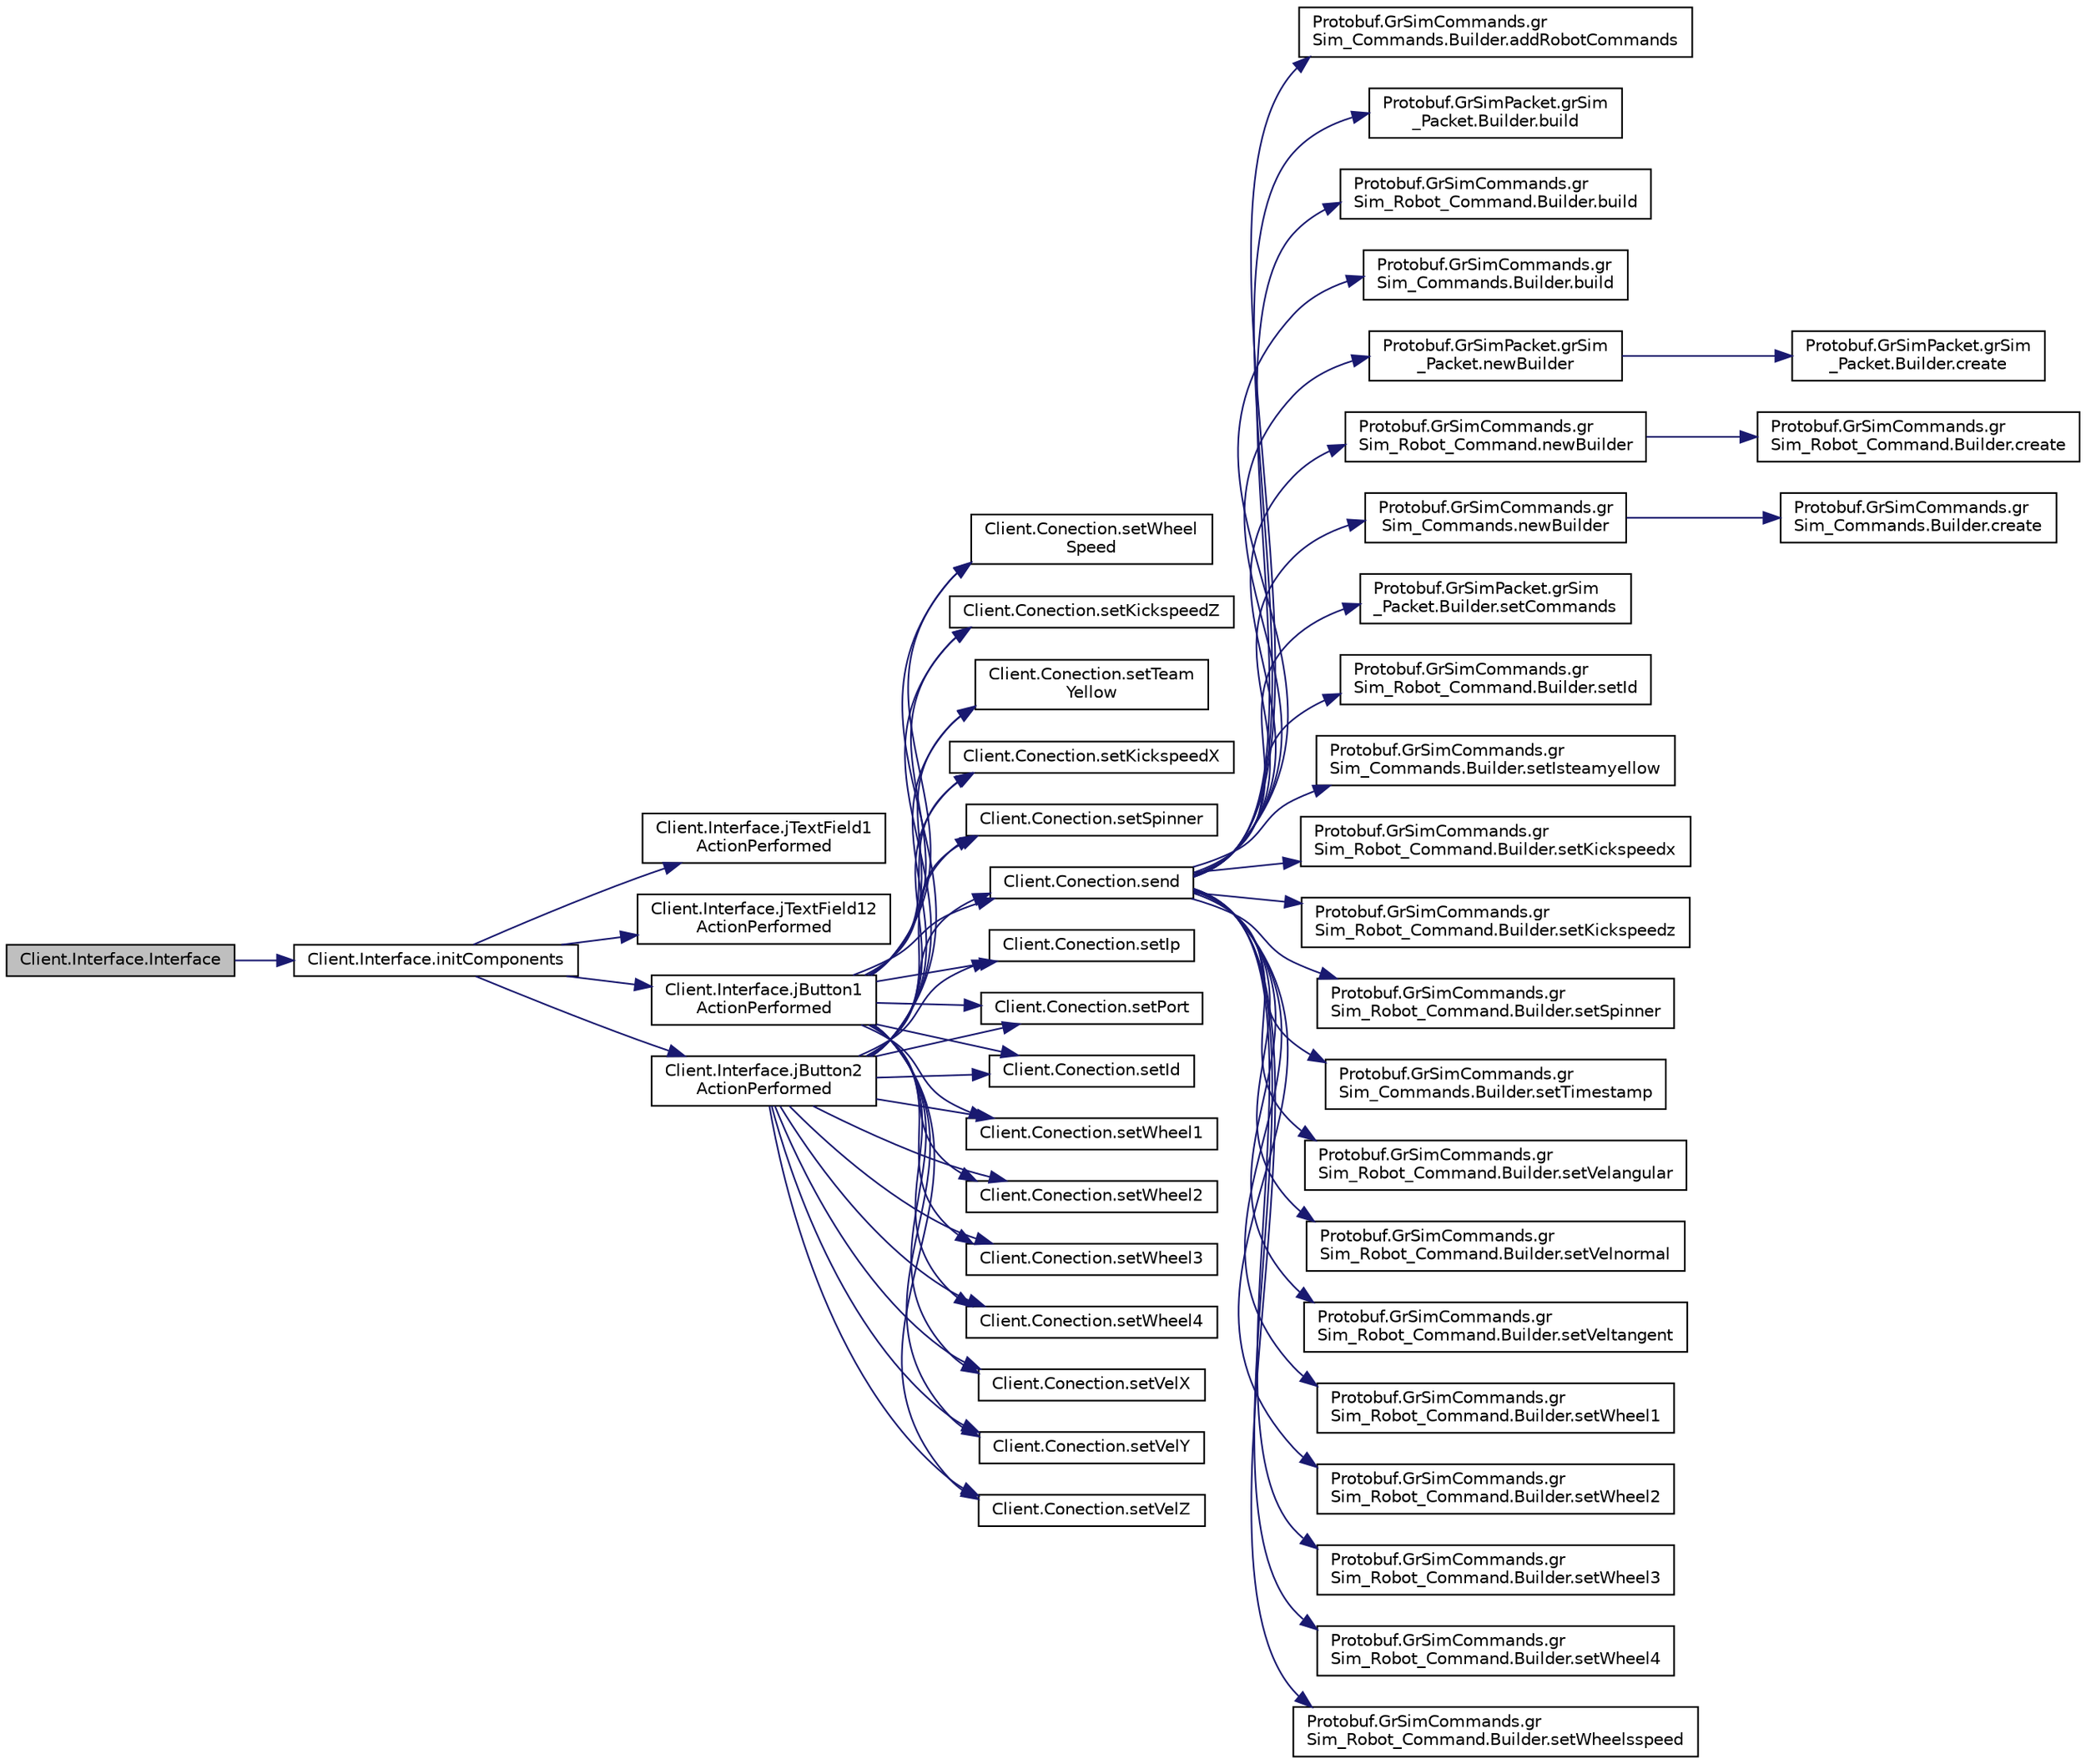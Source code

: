 digraph "Client.Interface.Interface"
{
 // INTERACTIVE_SVG=YES
  edge [fontname="Helvetica",fontsize="10",labelfontname="Helvetica",labelfontsize="10"];
  node [fontname="Helvetica",fontsize="10",shape=record];
  rankdir="LR";
  Node1 [label="Client.Interface.Interface",height=0.2,width=0.4,color="black", fillcolor="grey75", style="filled", fontcolor="black"];
  Node1 -> Node2 [color="midnightblue",fontsize="10",style="solid",fontname="Helvetica"];
  Node2 [label="Client.Interface.initComponents",height=0.2,width=0.4,color="black", fillcolor="white", style="filled",URL="$d2/ddc/class_client_1_1_interface.html#a9e16e6e02c811d0b0f2971becf4cba2f"];
  Node2 -> Node3 [color="midnightblue",fontsize="10",style="solid",fontname="Helvetica"];
  Node3 [label="Client.Interface.jTextField1\lActionPerformed",height=0.2,width=0.4,color="black", fillcolor="white", style="filled",URL="$d2/ddc/class_client_1_1_interface.html#a5a34e51b432df40f89212618dc99b744"];
  Node2 -> Node4 [color="midnightblue",fontsize="10",style="solid",fontname="Helvetica"];
  Node4 [label="Client.Interface.jTextField12\lActionPerformed",height=0.2,width=0.4,color="black", fillcolor="white", style="filled",URL="$d2/ddc/class_client_1_1_interface.html#a74fb0438a7addb3e87926d767eb7ed4a"];
  Node2 -> Node5 [color="midnightblue",fontsize="10",style="solid",fontname="Helvetica"];
  Node5 [label="Client.Interface.jButton1\lActionPerformed",height=0.2,width=0.4,color="black", fillcolor="white", style="filled",URL="$d2/ddc/class_client_1_1_interface.html#a777051b7817d99fafc49942e8a2dd685"];
  Node5 -> Node6 [color="midnightblue",fontsize="10",style="solid",fontname="Helvetica"];
  Node6 [label="Client.Conection.setIp",height=0.2,width=0.4,color="black", fillcolor="white", style="filled",URL="$d1/dc4/class_client_1_1_conection.html#a157ba860e7793761a1c6a2286a238d65"];
  Node5 -> Node7 [color="midnightblue",fontsize="10",style="solid",fontname="Helvetica"];
  Node7 [label="Client.Conection.setPort",height=0.2,width=0.4,color="black", fillcolor="white", style="filled",URL="$d1/dc4/class_client_1_1_conection.html#a98e1db23fa0eb1c605465589c78e42a2"];
  Node5 -> Node8 [color="midnightblue",fontsize="10",style="solid",fontname="Helvetica"];
  Node8 [label="Client.Conection.setId",height=0.2,width=0.4,color="black", fillcolor="white", style="filled",URL="$d1/dc4/class_client_1_1_conection.html#ac532c33c4bf5fe973e1e37159a937c98"];
  Node5 -> Node9 [color="midnightblue",fontsize="10",style="solid",fontname="Helvetica"];
  Node9 [label="Client.Conection.setWheel1",height=0.2,width=0.4,color="black", fillcolor="white", style="filled",URL="$d1/dc4/class_client_1_1_conection.html#a32873ff690203c81ed9ee95242294d82"];
  Node5 -> Node10 [color="midnightblue",fontsize="10",style="solid",fontname="Helvetica"];
  Node10 [label="Client.Conection.setWheel2",height=0.2,width=0.4,color="black", fillcolor="white", style="filled",URL="$d1/dc4/class_client_1_1_conection.html#a91e45f2991877ab1221015abc4021e49"];
  Node5 -> Node11 [color="midnightblue",fontsize="10",style="solid",fontname="Helvetica"];
  Node11 [label="Client.Conection.setWheel3",height=0.2,width=0.4,color="black", fillcolor="white", style="filled",URL="$d1/dc4/class_client_1_1_conection.html#a0340ec589ed8d79d961a16322998cde7"];
  Node5 -> Node12 [color="midnightblue",fontsize="10",style="solid",fontname="Helvetica"];
  Node12 [label="Client.Conection.setWheel4",height=0.2,width=0.4,color="black", fillcolor="white", style="filled",URL="$d1/dc4/class_client_1_1_conection.html#a5c3c050aaa9dbcf67f2d0889cbf49345"];
  Node5 -> Node13 [color="midnightblue",fontsize="10",style="solid",fontname="Helvetica"];
  Node13 [label="Client.Conection.setVelX",height=0.2,width=0.4,color="black", fillcolor="white", style="filled",URL="$d1/dc4/class_client_1_1_conection.html#a4b02a32521ad17f2af4099115e00cc9e"];
  Node5 -> Node14 [color="midnightblue",fontsize="10",style="solid",fontname="Helvetica"];
  Node14 [label="Client.Conection.setVelY",height=0.2,width=0.4,color="black", fillcolor="white", style="filled",URL="$d1/dc4/class_client_1_1_conection.html#a59ab62fb0e2b6d4f7c18a352d16e79c8"];
  Node5 -> Node15 [color="midnightblue",fontsize="10",style="solid",fontname="Helvetica"];
  Node15 [label="Client.Conection.setVelZ",height=0.2,width=0.4,color="black", fillcolor="white", style="filled",URL="$d1/dc4/class_client_1_1_conection.html#a324d1e41b90f6f7143c228290b25067e"];
  Node5 -> Node16 [color="midnightblue",fontsize="10",style="solid",fontname="Helvetica"];
  Node16 [label="Client.Conection.setWheel\lSpeed",height=0.2,width=0.4,color="black", fillcolor="white", style="filled",URL="$d1/dc4/class_client_1_1_conection.html#af6314d0ce7a125406bdfa606a1ed356b"];
  Node5 -> Node17 [color="midnightblue",fontsize="10",style="solid",fontname="Helvetica"];
  Node17 [label="Client.Conection.setKickspeedZ",height=0.2,width=0.4,color="black", fillcolor="white", style="filled",URL="$d1/dc4/class_client_1_1_conection.html#acab89f1ddda6051c1b25ee22121de7a1"];
  Node5 -> Node18 [color="midnightblue",fontsize="10",style="solid",fontname="Helvetica"];
  Node18 [label="Client.Conection.setTeam\lYellow",height=0.2,width=0.4,color="black", fillcolor="white", style="filled",URL="$d1/dc4/class_client_1_1_conection.html#a445cd17e08935e3b7834b4f4e923a3cc"];
  Node5 -> Node19 [color="midnightblue",fontsize="10",style="solid",fontname="Helvetica"];
  Node19 [label="Client.Conection.setKickspeedX",height=0.2,width=0.4,color="black", fillcolor="white", style="filled",URL="$d1/dc4/class_client_1_1_conection.html#a9663a977e4727a154d03299e43e14f12"];
  Node5 -> Node20 [color="midnightblue",fontsize="10",style="solid",fontname="Helvetica"];
  Node20 [label="Client.Conection.setSpinner",height=0.2,width=0.4,color="black", fillcolor="white", style="filled",URL="$d1/dc4/class_client_1_1_conection.html#a99d8f2e8a0e996d22a334f3b62de00be"];
  Node5 -> Node21 [color="midnightblue",fontsize="10",style="solid",fontname="Helvetica"];
  Node21 [label="Client.Conection.send",height=0.2,width=0.4,color="black", fillcolor="white", style="filled",URL="$d1/dc4/class_client_1_1_conection.html#ab60bc951fb7422421e3a246f783c3356"];
  Node21 -> Node22 [color="midnightblue",fontsize="10",style="solid",fontname="Helvetica"];
  Node22 [label="Protobuf.GrSimCommands.gr\lSim_Commands.Builder.addRobotCommands",height=0.2,width=0.4,color="black", fillcolor="white", style="filled",URL="$d6/db7/class_protobuf_1_1_gr_sim_commands_1_1gr_sim___commands_1_1_builder.html#a668b11a7d3ca1f9d54eb13503f3bab53"];
  Node21 -> Node23 [color="midnightblue",fontsize="10",style="solid",fontname="Helvetica"];
  Node23 [label="Protobuf.GrSimPacket.grSim\l_Packet.Builder.build",height=0.2,width=0.4,color="black", fillcolor="white", style="filled",URL="$da/da7/class_protobuf_1_1_gr_sim_packet_1_1gr_sim___packet_1_1_builder.html#ad0e7f805b15b09d248ca88ef46db4c94"];
  Node21 -> Node24 [color="midnightblue",fontsize="10",style="solid",fontname="Helvetica"];
  Node24 [label="Protobuf.GrSimCommands.gr\lSim_Robot_Command.Builder.build",height=0.2,width=0.4,color="black", fillcolor="white", style="filled",URL="$d8/d7f/class_protobuf_1_1_gr_sim_commands_1_1gr_sim___robot___command_1_1_builder.html#aa5d805bd624ffa9bf95fa38444bab52c"];
  Node21 -> Node25 [color="midnightblue",fontsize="10",style="solid",fontname="Helvetica"];
  Node25 [label="Protobuf.GrSimCommands.gr\lSim_Commands.Builder.build",height=0.2,width=0.4,color="black", fillcolor="white", style="filled",URL="$d6/db7/class_protobuf_1_1_gr_sim_commands_1_1gr_sim___commands_1_1_builder.html#a30c1e6091fbf9c583ad99adc3482aef5"];
  Node21 -> Node26 [color="midnightblue",fontsize="10",style="solid",fontname="Helvetica"];
  Node26 [label="Protobuf.GrSimPacket.grSim\l_Packet.newBuilder",height=0.2,width=0.4,color="black", fillcolor="white", style="filled",URL="$db/d90/class_protobuf_1_1_gr_sim_packet_1_1gr_sim___packet.html#abaeb24e0fe5c17475f87d26a148995bf"];
  Node26 -> Node27 [color="midnightblue",fontsize="10",style="solid",fontname="Helvetica"];
  Node27 [label="Protobuf.GrSimPacket.grSim\l_Packet.Builder.create",height=0.2,width=0.4,color="black", fillcolor="white", style="filled",URL="$da/da7/class_protobuf_1_1_gr_sim_packet_1_1gr_sim___packet_1_1_builder.html#ad9e5d8bf2bd9df8057b9c26c385bdc48"];
  Node21 -> Node28 [color="midnightblue",fontsize="10",style="solid",fontname="Helvetica"];
  Node28 [label="Protobuf.GrSimCommands.gr\lSim_Robot_Command.newBuilder",height=0.2,width=0.4,color="black", fillcolor="white", style="filled",URL="$d2/d31/class_protobuf_1_1_gr_sim_commands_1_1gr_sim___robot___command.html#a55999bd931ed51c03454b836a48e2847"];
  Node28 -> Node29 [color="midnightblue",fontsize="10",style="solid",fontname="Helvetica"];
  Node29 [label="Protobuf.GrSimCommands.gr\lSim_Robot_Command.Builder.create",height=0.2,width=0.4,color="black", fillcolor="white", style="filled",URL="$d8/d7f/class_protobuf_1_1_gr_sim_commands_1_1gr_sim___robot___command_1_1_builder.html#a83ba63ec88915c50343c50fe76595e92"];
  Node21 -> Node30 [color="midnightblue",fontsize="10",style="solid",fontname="Helvetica"];
  Node30 [label="Protobuf.GrSimCommands.gr\lSim_Commands.newBuilder",height=0.2,width=0.4,color="black", fillcolor="white", style="filled",URL="$df/d61/class_protobuf_1_1_gr_sim_commands_1_1gr_sim___commands.html#abef748dbf3814ec4446d5c5f1f3d6e3b"];
  Node30 -> Node31 [color="midnightblue",fontsize="10",style="solid",fontname="Helvetica"];
  Node31 [label="Protobuf.GrSimCommands.gr\lSim_Commands.Builder.create",height=0.2,width=0.4,color="black", fillcolor="white", style="filled",URL="$d6/db7/class_protobuf_1_1_gr_sim_commands_1_1gr_sim___commands_1_1_builder.html#a3633ba493f3b63e95cd907c029688273"];
  Node21 -> Node32 [color="midnightblue",fontsize="10",style="solid",fontname="Helvetica"];
  Node32 [label="Protobuf.GrSimPacket.grSim\l_Packet.Builder.setCommands",height=0.2,width=0.4,color="black", fillcolor="white", style="filled",URL="$da/da7/class_protobuf_1_1_gr_sim_packet_1_1gr_sim___packet_1_1_builder.html#a9d1706622cdac87e169b85032bc64fc2"];
  Node21 -> Node33 [color="midnightblue",fontsize="10",style="solid",fontname="Helvetica"];
  Node33 [label="Protobuf.GrSimCommands.gr\lSim_Robot_Command.Builder.setId",height=0.2,width=0.4,color="black", fillcolor="white", style="filled",URL="$d8/d7f/class_protobuf_1_1_gr_sim_commands_1_1gr_sim___robot___command_1_1_builder.html#a73fde4c05b5a5de670345e27fbe997cc"];
  Node21 -> Node34 [color="midnightblue",fontsize="10",style="solid",fontname="Helvetica"];
  Node34 [label="Protobuf.GrSimCommands.gr\lSim_Commands.Builder.setIsteamyellow",height=0.2,width=0.4,color="black", fillcolor="white", style="filled",URL="$d6/db7/class_protobuf_1_1_gr_sim_commands_1_1gr_sim___commands_1_1_builder.html#a92aab7b2c430b63521f65a5a41990e1d"];
  Node21 -> Node35 [color="midnightblue",fontsize="10",style="solid",fontname="Helvetica"];
  Node35 [label="Protobuf.GrSimCommands.gr\lSim_Robot_Command.Builder.setKickspeedx",height=0.2,width=0.4,color="black", fillcolor="white", style="filled",URL="$d8/d7f/class_protobuf_1_1_gr_sim_commands_1_1gr_sim___robot___command_1_1_builder.html#a7d4e5d90095cf966817f397b7e25996d"];
  Node21 -> Node36 [color="midnightblue",fontsize="10",style="solid",fontname="Helvetica"];
  Node36 [label="Protobuf.GrSimCommands.gr\lSim_Robot_Command.Builder.setKickspeedz",height=0.2,width=0.4,color="black", fillcolor="white", style="filled",URL="$d8/d7f/class_protobuf_1_1_gr_sim_commands_1_1gr_sim___robot___command_1_1_builder.html#a5a049c86b2361e15a1d77da0e3cc224f"];
  Node21 -> Node37 [color="midnightblue",fontsize="10",style="solid",fontname="Helvetica"];
  Node37 [label="Protobuf.GrSimCommands.gr\lSim_Robot_Command.Builder.setSpinner",height=0.2,width=0.4,color="black", fillcolor="white", style="filled",URL="$d8/d7f/class_protobuf_1_1_gr_sim_commands_1_1gr_sim___robot___command_1_1_builder.html#a393da5349b9a09b9330c19fd109d4f9a"];
  Node21 -> Node38 [color="midnightblue",fontsize="10",style="solid",fontname="Helvetica"];
  Node38 [label="Protobuf.GrSimCommands.gr\lSim_Commands.Builder.setTimestamp",height=0.2,width=0.4,color="black", fillcolor="white", style="filled",URL="$d6/db7/class_protobuf_1_1_gr_sim_commands_1_1gr_sim___commands_1_1_builder.html#a156296d8a52c5dd00ef70446a68c2c1f"];
  Node21 -> Node39 [color="midnightblue",fontsize="10",style="solid",fontname="Helvetica"];
  Node39 [label="Protobuf.GrSimCommands.gr\lSim_Robot_Command.Builder.setVelangular",height=0.2,width=0.4,color="black", fillcolor="white", style="filled",URL="$d8/d7f/class_protobuf_1_1_gr_sim_commands_1_1gr_sim___robot___command_1_1_builder.html#a8b2fbf9f6776f42ac497164ffbfbe96a"];
  Node21 -> Node40 [color="midnightblue",fontsize="10",style="solid",fontname="Helvetica"];
  Node40 [label="Protobuf.GrSimCommands.gr\lSim_Robot_Command.Builder.setVelnormal",height=0.2,width=0.4,color="black", fillcolor="white", style="filled",URL="$d8/d7f/class_protobuf_1_1_gr_sim_commands_1_1gr_sim___robot___command_1_1_builder.html#a889279a72cd1745cd54b14477ea2f94a"];
  Node21 -> Node41 [color="midnightblue",fontsize="10",style="solid",fontname="Helvetica"];
  Node41 [label="Protobuf.GrSimCommands.gr\lSim_Robot_Command.Builder.setVeltangent",height=0.2,width=0.4,color="black", fillcolor="white", style="filled",URL="$d8/d7f/class_protobuf_1_1_gr_sim_commands_1_1gr_sim___robot___command_1_1_builder.html#a61fc91a808f1293b34fa93651b357955"];
  Node21 -> Node42 [color="midnightblue",fontsize="10",style="solid",fontname="Helvetica"];
  Node42 [label="Protobuf.GrSimCommands.gr\lSim_Robot_Command.Builder.setWheel1",height=0.2,width=0.4,color="black", fillcolor="white", style="filled",URL="$d8/d7f/class_protobuf_1_1_gr_sim_commands_1_1gr_sim___robot___command_1_1_builder.html#ab13a2af08eda980f19d1cd761f622974"];
  Node21 -> Node43 [color="midnightblue",fontsize="10",style="solid",fontname="Helvetica"];
  Node43 [label="Protobuf.GrSimCommands.gr\lSim_Robot_Command.Builder.setWheel2",height=0.2,width=0.4,color="black", fillcolor="white", style="filled",URL="$d8/d7f/class_protobuf_1_1_gr_sim_commands_1_1gr_sim___robot___command_1_1_builder.html#a2599edc85f2f0a22d16b68498f2cd051"];
  Node21 -> Node44 [color="midnightblue",fontsize="10",style="solid",fontname="Helvetica"];
  Node44 [label="Protobuf.GrSimCommands.gr\lSim_Robot_Command.Builder.setWheel3",height=0.2,width=0.4,color="black", fillcolor="white", style="filled",URL="$d8/d7f/class_protobuf_1_1_gr_sim_commands_1_1gr_sim___robot___command_1_1_builder.html#a21984578d03f3fcdf7bd524a7280381f"];
  Node21 -> Node45 [color="midnightblue",fontsize="10",style="solid",fontname="Helvetica"];
  Node45 [label="Protobuf.GrSimCommands.gr\lSim_Robot_Command.Builder.setWheel4",height=0.2,width=0.4,color="black", fillcolor="white", style="filled",URL="$d8/d7f/class_protobuf_1_1_gr_sim_commands_1_1gr_sim___robot___command_1_1_builder.html#a2033062122258125ee4c5b92dc8009dd"];
  Node21 -> Node46 [color="midnightblue",fontsize="10",style="solid",fontname="Helvetica"];
  Node46 [label="Protobuf.GrSimCommands.gr\lSim_Robot_Command.Builder.setWheelsspeed",height=0.2,width=0.4,color="black", fillcolor="white", style="filled",URL="$d8/d7f/class_protobuf_1_1_gr_sim_commands_1_1gr_sim___robot___command_1_1_builder.html#ae63011a8e382f3e06f6c2a67e4fa3bf9"];
  Node2 -> Node47 [color="midnightblue",fontsize="10",style="solid",fontname="Helvetica"];
  Node47 [label="Client.Interface.jButton2\lActionPerformed",height=0.2,width=0.4,color="black", fillcolor="white", style="filled",URL="$d2/ddc/class_client_1_1_interface.html#a49a8bbb1d325b69df681d35b32ca2103"];
  Node47 -> Node6 [color="midnightblue",fontsize="10",style="solid",fontname="Helvetica"];
  Node47 -> Node7 [color="midnightblue",fontsize="10",style="solid",fontname="Helvetica"];
  Node47 -> Node8 [color="midnightblue",fontsize="10",style="solid",fontname="Helvetica"];
  Node47 -> Node9 [color="midnightblue",fontsize="10",style="solid",fontname="Helvetica"];
  Node47 -> Node10 [color="midnightblue",fontsize="10",style="solid",fontname="Helvetica"];
  Node47 -> Node11 [color="midnightblue",fontsize="10",style="solid",fontname="Helvetica"];
  Node47 -> Node12 [color="midnightblue",fontsize="10",style="solid",fontname="Helvetica"];
  Node47 -> Node13 [color="midnightblue",fontsize="10",style="solid",fontname="Helvetica"];
  Node47 -> Node14 [color="midnightblue",fontsize="10",style="solid",fontname="Helvetica"];
  Node47 -> Node15 [color="midnightblue",fontsize="10",style="solid",fontname="Helvetica"];
  Node47 -> Node16 [color="midnightblue",fontsize="10",style="solid",fontname="Helvetica"];
  Node47 -> Node17 [color="midnightblue",fontsize="10",style="solid",fontname="Helvetica"];
  Node47 -> Node18 [color="midnightblue",fontsize="10",style="solid",fontname="Helvetica"];
  Node47 -> Node19 [color="midnightblue",fontsize="10",style="solid",fontname="Helvetica"];
  Node47 -> Node20 [color="midnightblue",fontsize="10",style="solid",fontname="Helvetica"];
  Node47 -> Node21 [color="midnightblue",fontsize="10",style="solid",fontname="Helvetica"];
}
